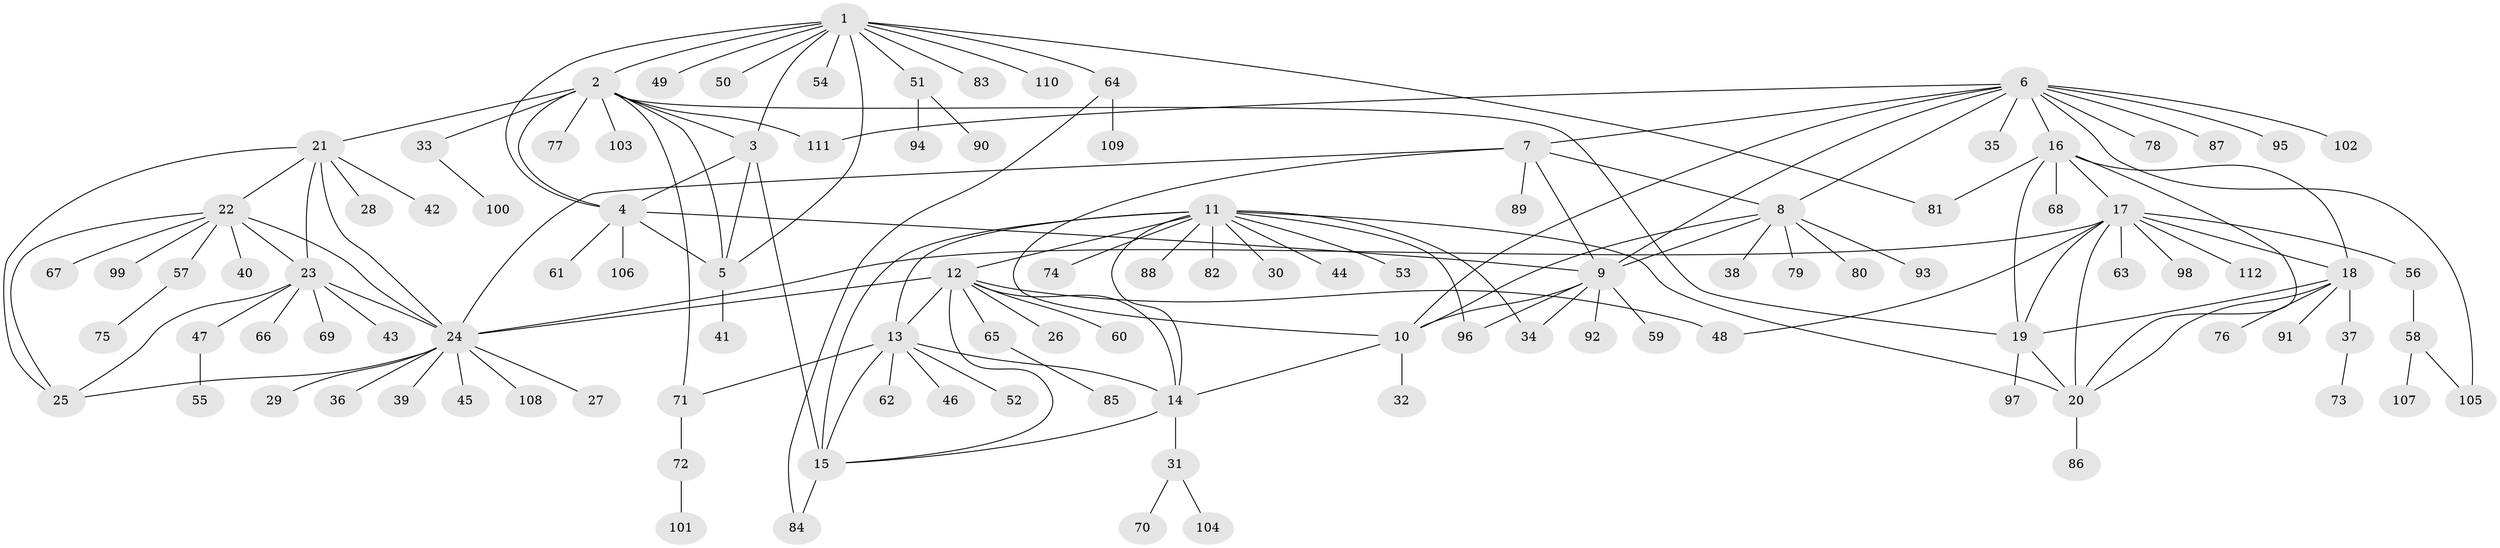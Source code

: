 // Generated by graph-tools (version 1.1) at 2025/15/03/09/25 04:15:55]
// undirected, 112 vertices, 155 edges
graph export_dot {
graph [start="1"]
  node [color=gray90,style=filled];
  1;
  2;
  3;
  4;
  5;
  6;
  7;
  8;
  9;
  10;
  11;
  12;
  13;
  14;
  15;
  16;
  17;
  18;
  19;
  20;
  21;
  22;
  23;
  24;
  25;
  26;
  27;
  28;
  29;
  30;
  31;
  32;
  33;
  34;
  35;
  36;
  37;
  38;
  39;
  40;
  41;
  42;
  43;
  44;
  45;
  46;
  47;
  48;
  49;
  50;
  51;
  52;
  53;
  54;
  55;
  56;
  57;
  58;
  59;
  60;
  61;
  62;
  63;
  64;
  65;
  66;
  67;
  68;
  69;
  70;
  71;
  72;
  73;
  74;
  75;
  76;
  77;
  78;
  79;
  80;
  81;
  82;
  83;
  84;
  85;
  86;
  87;
  88;
  89;
  90;
  91;
  92;
  93;
  94;
  95;
  96;
  97;
  98;
  99;
  100;
  101;
  102;
  103;
  104;
  105;
  106;
  107;
  108;
  109;
  110;
  111;
  112;
  1 -- 2;
  1 -- 3;
  1 -- 4;
  1 -- 5;
  1 -- 49;
  1 -- 50;
  1 -- 51;
  1 -- 54;
  1 -- 64;
  1 -- 81;
  1 -- 83;
  1 -- 110;
  2 -- 3;
  2 -- 4;
  2 -- 5;
  2 -- 19;
  2 -- 21;
  2 -- 33;
  2 -- 71;
  2 -- 77;
  2 -- 103;
  2 -- 111;
  3 -- 4;
  3 -- 5;
  3 -- 15;
  4 -- 5;
  4 -- 9;
  4 -- 61;
  4 -- 106;
  5 -- 41;
  6 -- 7;
  6 -- 8;
  6 -- 9;
  6 -- 10;
  6 -- 16;
  6 -- 35;
  6 -- 78;
  6 -- 87;
  6 -- 95;
  6 -- 102;
  6 -- 105;
  6 -- 111;
  7 -- 8;
  7 -- 9;
  7 -- 10;
  7 -- 24;
  7 -- 89;
  8 -- 9;
  8 -- 10;
  8 -- 38;
  8 -- 79;
  8 -- 80;
  8 -- 93;
  9 -- 10;
  9 -- 34;
  9 -- 59;
  9 -- 92;
  9 -- 96;
  10 -- 14;
  10 -- 32;
  11 -- 12;
  11 -- 13;
  11 -- 14;
  11 -- 15;
  11 -- 20;
  11 -- 30;
  11 -- 34;
  11 -- 44;
  11 -- 53;
  11 -- 74;
  11 -- 82;
  11 -- 88;
  11 -- 96;
  12 -- 13;
  12 -- 14;
  12 -- 15;
  12 -- 24;
  12 -- 26;
  12 -- 48;
  12 -- 60;
  12 -- 65;
  13 -- 14;
  13 -- 15;
  13 -- 46;
  13 -- 52;
  13 -- 62;
  13 -- 71;
  14 -- 15;
  14 -- 31;
  15 -- 84;
  16 -- 17;
  16 -- 18;
  16 -- 19;
  16 -- 20;
  16 -- 68;
  16 -- 81;
  17 -- 18;
  17 -- 19;
  17 -- 20;
  17 -- 24;
  17 -- 48;
  17 -- 56;
  17 -- 63;
  17 -- 98;
  17 -- 112;
  18 -- 19;
  18 -- 20;
  18 -- 37;
  18 -- 76;
  18 -- 91;
  19 -- 20;
  19 -- 97;
  20 -- 86;
  21 -- 22;
  21 -- 23;
  21 -- 24;
  21 -- 25;
  21 -- 28;
  21 -- 42;
  22 -- 23;
  22 -- 24;
  22 -- 25;
  22 -- 40;
  22 -- 57;
  22 -- 67;
  22 -- 99;
  23 -- 24;
  23 -- 25;
  23 -- 43;
  23 -- 47;
  23 -- 66;
  23 -- 69;
  24 -- 25;
  24 -- 27;
  24 -- 29;
  24 -- 36;
  24 -- 39;
  24 -- 45;
  24 -- 108;
  31 -- 70;
  31 -- 104;
  33 -- 100;
  37 -- 73;
  47 -- 55;
  51 -- 90;
  51 -- 94;
  56 -- 58;
  57 -- 75;
  58 -- 105;
  58 -- 107;
  64 -- 84;
  64 -- 109;
  65 -- 85;
  71 -- 72;
  72 -- 101;
}
